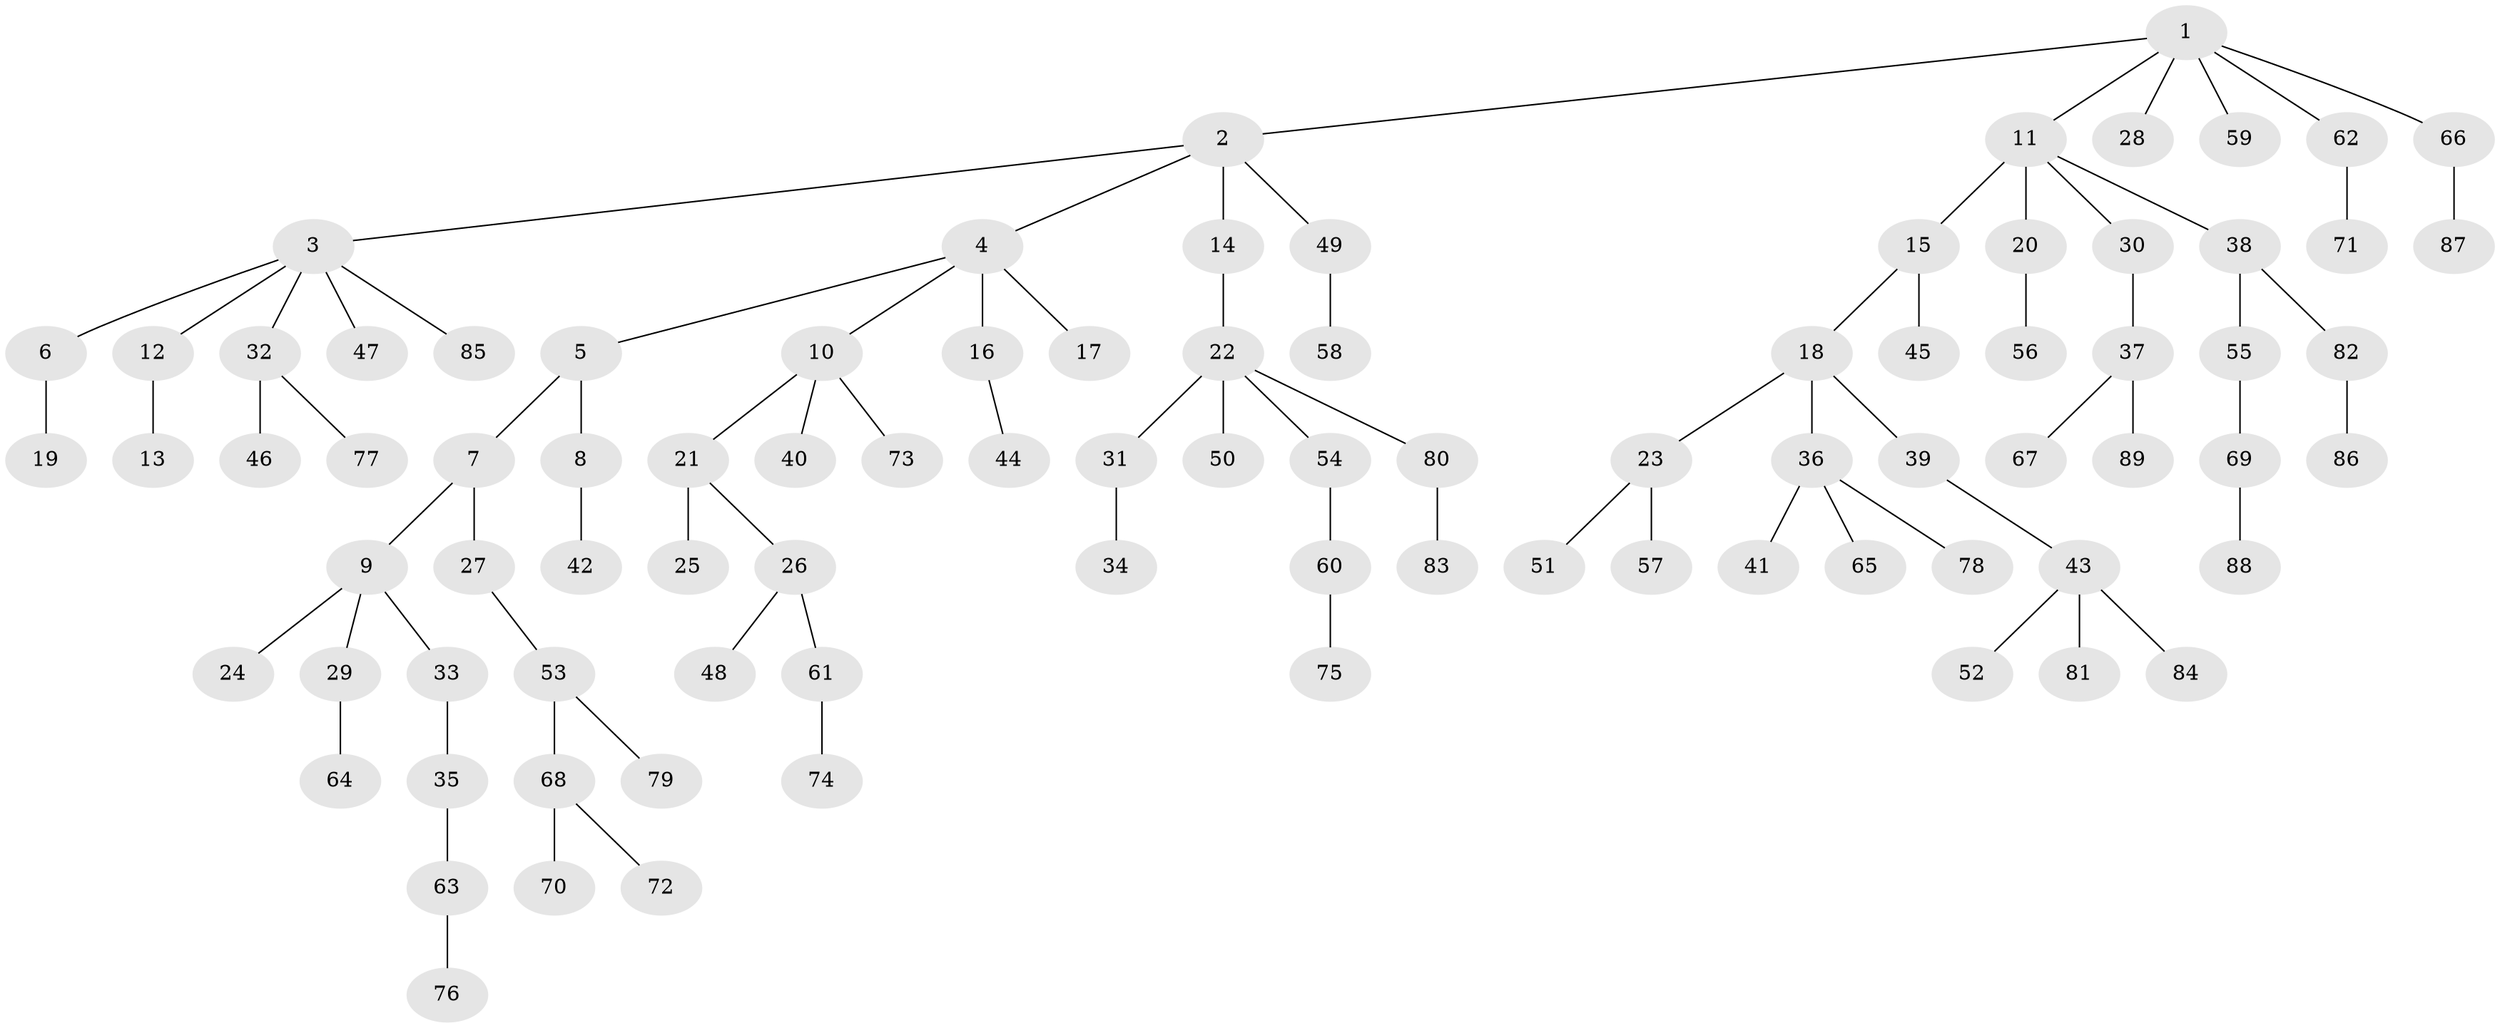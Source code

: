 // coarse degree distribution, {5: 0.04918032786885246, 6: 0.03278688524590164, 4: 0.08196721311475409, 1: 0.5245901639344263, 3: 0.04918032786885246, 2: 0.26229508196721313}
// Generated by graph-tools (version 1.1) at 2025/24/03/03/25 07:24:08]
// undirected, 89 vertices, 88 edges
graph export_dot {
graph [start="1"]
  node [color=gray90,style=filled];
  1;
  2;
  3;
  4;
  5;
  6;
  7;
  8;
  9;
  10;
  11;
  12;
  13;
  14;
  15;
  16;
  17;
  18;
  19;
  20;
  21;
  22;
  23;
  24;
  25;
  26;
  27;
  28;
  29;
  30;
  31;
  32;
  33;
  34;
  35;
  36;
  37;
  38;
  39;
  40;
  41;
  42;
  43;
  44;
  45;
  46;
  47;
  48;
  49;
  50;
  51;
  52;
  53;
  54;
  55;
  56;
  57;
  58;
  59;
  60;
  61;
  62;
  63;
  64;
  65;
  66;
  67;
  68;
  69;
  70;
  71;
  72;
  73;
  74;
  75;
  76;
  77;
  78;
  79;
  80;
  81;
  82;
  83;
  84;
  85;
  86;
  87;
  88;
  89;
  1 -- 2;
  1 -- 11;
  1 -- 28;
  1 -- 59;
  1 -- 62;
  1 -- 66;
  2 -- 3;
  2 -- 4;
  2 -- 14;
  2 -- 49;
  3 -- 6;
  3 -- 12;
  3 -- 32;
  3 -- 47;
  3 -- 85;
  4 -- 5;
  4 -- 10;
  4 -- 16;
  4 -- 17;
  5 -- 7;
  5 -- 8;
  6 -- 19;
  7 -- 9;
  7 -- 27;
  8 -- 42;
  9 -- 24;
  9 -- 29;
  9 -- 33;
  10 -- 21;
  10 -- 40;
  10 -- 73;
  11 -- 15;
  11 -- 20;
  11 -- 30;
  11 -- 38;
  12 -- 13;
  14 -- 22;
  15 -- 18;
  15 -- 45;
  16 -- 44;
  18 -- 23;
  18 -- 36;
  18 -- 39;
  20 -- 56;
  21 -- 25;
  21 -- 26;
  22 -- 31;
  22 -- 50;
  22 -- 54;
  22 -- 80;
  23 -- 51;
  23 -- 57;
  26 -- 48;
  26 -- 61;
  27 -- 53;
  29 -- 64;
  30 -- 37;
  31 -- 34;
  32 -- 46;
  32 -- 77;
  33 -- 35;
  35 -- 63;
  36 -- 41;
  36 -- 65;
  36 -- 78;
  37 -- 67;
  37 -- 89;
  38 -- 55;
  38 -- 82;
  39 -- 43;
  43 -- 52;
  43 -- 81;
  43 -- 84;
  49 -- 58;
  53 -- 68;
  53 -- 79;
  54 -- 60;
  55 -- 69;
  60 -- 75;
  61 -- 74;
  62 -- 71;
  63 -- 76;
  66 -- 87;
  68 -- 70;
  68 -- 72;
  69 -- 88;
  80 -- 83;
  82 -- 86;
}
